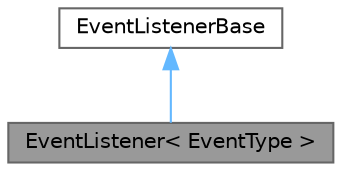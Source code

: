 digraph "EventListener&lt; EventType &gt;"
{
 // LATEX_PDF_SIZE
  bgcolor="transparent";
  edge [fontname=Helvetica,fontsize=10,labelfontname=Helvetica,labelfontsize=10];
  node [fontname=Helvetica,fontsize=10,shape=box,height=0.2,width=0.4];
  Node1 [id="Node000001",label="EventListener\< EventType \>",height=0.2,width=0.4,color="gray40", fillcolor="grey60", style="filled", fontcolor="black",tooltip="Event Listener that listens for a specific kind of event."];
  Node2 -> Node1 [id="edge1_Node000001_Node000002",dir="back",color="steelblue1",style="solid",tooltip=" "];
  Node2 [id="Node000002",label="EventListenerBase",height=0.2,width=0.4,color="gray40", fillcolor="white", style="filled",URL="$d1/d42/classEventListenerBase.html",tooltip="unified base class for templatized EventListeners"];
}
